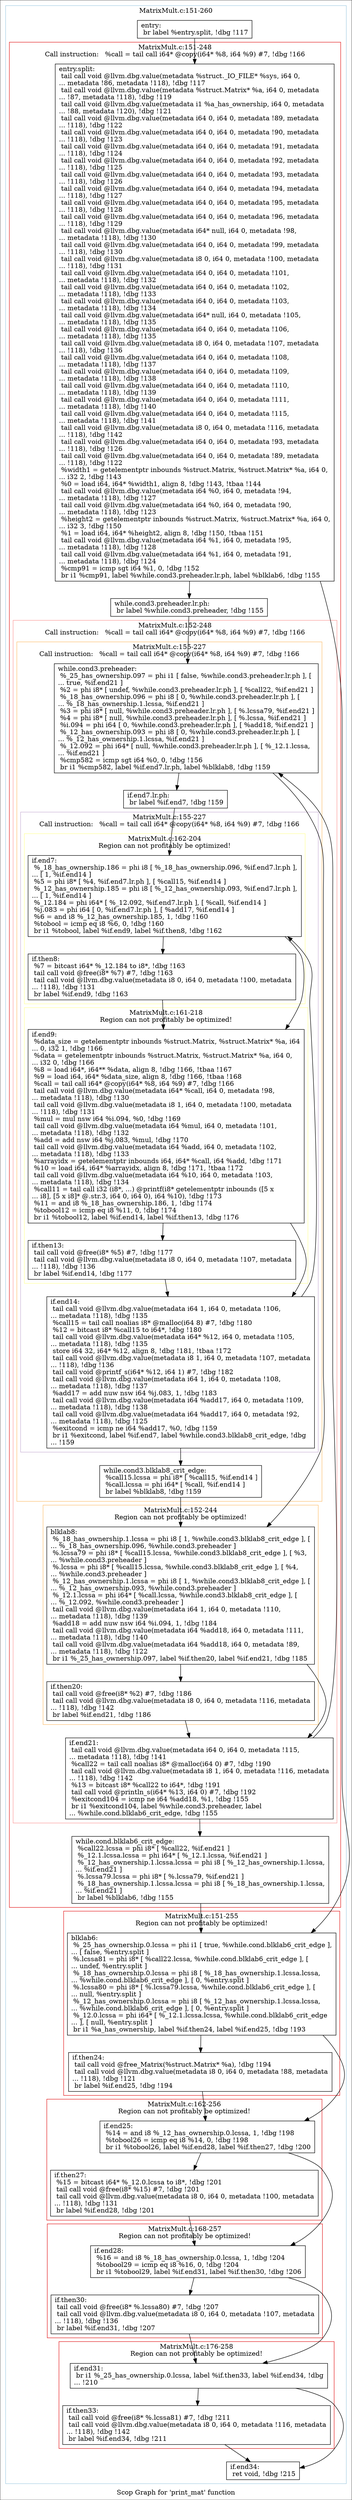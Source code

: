 digraph "Scop Graph for 'print_mat' function" {
	label="Scop Graph for 'print_mat' function";

	Node0xb00fc50 [shape=record,label="{entry:\l  br label %entry.split, !dbg !117\l}"];
	Node0xb00fc50 -> Node0xaffa400;
	Node0xaffa400 [shape=record,label="{entry.split:                                      \l  tail call void @llvm.dbg.value(metadata %struct._IO_FILE* %sys, i64 0,\l... metadata !86, metadata !118), !dbg !117\l  tail call void @llvm.dbg.value(metadata %struct.Matrix* %a, i64 0, metadata\l... !87, metadata !118), !dbg !119\l  tail call void @llvm.dbg.value(metadata i1 %a_has_ownership, i64 0, metadata\l... !88, metadata !120), !dbg !121\l  tail call void @llvm.dbg.value(metadata i64 0, i64 0, metadata !89, metadata\l... !118), !dbg !122\l  tail call void @llvm.dbg.value(metadata i64 0, i64 0, metadata !90, metadata\l... !118), !dbg !123\l  tail call void @llvm.dbg.value(metadata i64 0, i64 0, metadata !91, metadata\l... !118), !dbg !124\l  tail call void @llvm.dbg.value(metadata i64 0, i64 0, metadata !92, metadata\l... !118), !dbg !125\l  tail call void @llvm.dbg.value(metadata i64 0, i64 0, metadata !93, metadata\l... !118), !dbg !126\l  tail call void @llvm.dbg.value(metadata i64 0, i64 0, metadata !94, metadata\l... !118), !dbg !127\l  tail call void @llvm.dbg.value(metadata i64 0, i64 0, metadata !95, metadata\l... !118), !dbg !128\l  tail call void @llvm.dbg.value(metadata i64 0, i64 0, metadata !96, metadata\l... !118), !dbg !129\l  tail call void @llvm.dbg.value(metadata i64* null, i64 0, metadata !98,\l... metadata !118), !dbg !130\l  tail call void @llvm.dbg.value(metadata i64 0, i64 0, metadata !99, metadata\l... !118), !dbg !130\l  tail call void @llvm.dbg.value(metadata i8 0, i64 0, metadata !100, metadata\l... !118), !dbg !131\l  tail call void @llvm.dbg.value(metadata i64 0, i64 0, metadata !101,\l... metadata !118), !dbg !132\l  tail call void @llvm.dbg.value(metadata i64 0, i64 0, metadata !102,\l... metadata !118), !dbg !133\l  tail call void @llvm.dbg.value(metadata i64 0, i64 0, metadata !103,\l... metadata !118), !dbg !134\l  tail call void @llvm.dbg.value(metadata i64* null, i64 0, metadata !105,\l... metadata !118), !dbg !135\l  tail call void @llvm.dbg.value(metadata i64 0, i64 0, metadata !106,\l... metadata !118), !dbg !135\l  tail call void @llvm.dbg.value(metadata i8 0, i64 0, metadata !107, metadata\l... !118), !dbg !136\l  tail call void @llvm.dbg.value(metadata i64 0, i64 0, metadata !108,\l... metadata !118), !dbg !137\l  tail call void @llvm.dbg.value(metadata i64 0, i64 0, metadata !109,\l... metadata !118), !dbg !138\l  tail call void @llvm.dbg.value(metadata i64 0, i64 0, metadata !110,\l... metadata !118), !dbg !139\l  tail call void @llvm.dbg.value(metadata i64 0, i64 0, metadata !111,\l... metadata !118), !dbg !140\l  tail call void @llvm.dbg.value(metadata i64 0, i64 0, metadata !115,\l... metadata !118), !dbg !141\l  tail call void @llvm.dbg.value(metadata i8 0, i64 0, metadata !116, metadata\l... !118), !dbg !142\l  tail call void @llvm.dbg.value(metadata i64 0, i64 0, metadata !93, metadata\l... !118), !dbg !126\l  tail call void @llvm.dbg.value(metadata i64 0, i64 0, metadata !89, metadata\l... !118), !dbg !122\l  %width1 = getelementptr inbounds %struct.Matrix, %struct.Matrix* %a, i64 0,\l... i32 2, !dbg !143\l  %0 = load i64, i64* %width1, align 8, !dbg !143, !tbaa !144\l  tail call void @llvm.dbg.value(metadata i64 %0, i64 0, metadata !94,\l... metadata !118), !dbg !127\l  tail call void @llvm.dbg.value(metadata i64 %0, i64 0, metadata !90,\l... metadata !118), !dbg !123\l  %height2 = getelementptr inbounds %struct.Matrix, %struct.Matrix* %a, i64 0,\l... i32 3, !dbg !150\l  %1 = load i64, i64* %height2, align 8, !dbg !150, !tbaa !151\l  tail call void @llvm.dbg.value(metadata i64 %1, i64 0, metadata !95,\l... metadata !118), !dbg !128\l  tail call void @llvm.dbg.value(metadata i64 %1, i64 0, metadata !91,\l... metadata !118), !dbg !124\l  %cmp91 = icmp sgt i64 %1, 0, !dbg !152\l  br i1 %cmp91, label %while.cond3.preheader.lr.ph, label %blklab6, !dbg !155\l}"];
	Node0xaffa400 -> Node0xb0c8b90;
	Node0xaffa400 -> Node0xaff50e0;
	Node0xb0c8b90 [shape=record,label="{while.cond3.preheader.lr.ph:                      \l  br label %while.cond3.preheader, !dbg !155\l}"];
	Node0xb0c8b90 -> Node0xafe6170;
	Node0xafe6170 [shape=record,label="{while.cond3.preheader:                            \l  %_25_has_ownership.097 = phi i1 [ false, %while.cond3.preheader.lr.ph ], [\l... true, %if.end21 ]\l  %2 = phi i8* [ undef, %while.cond3.preheader.lr.ph ], [ %call22, %if.end21 ]\l  %_18_has_ownership.096 = phi i8 [ 0, %while.cond3.preheader.lr.ph ], [\l... %_18_has_ownership.1.lcssa, %if.end21 ]\l  %3 = phi i8* [ null, %while.cond3.preheader.lr.ph ], [ %.lcssa79, %if.end21 ]\l  %4 = phi i8* [ null, %while.cond3.preheader.lr.ph ], [ %.lcssa, %if.end21 ]\l  %i.094 = phi i64 [ 0, %while.cond3.preheader.lr.ph ], [ %add18, %if.end21 ]\l  %_12_has_ownership.093 = phi i8 [ 0, %while.cond3.preheader.lr.ph ], [\l... %_12_has_ownership.1.lcssa, %if.end21 ]\l  %_12.092 = phi i64* [ null, %while.cond3.preheader.lr.ph ], [ %_12.1.lcssa,\l... %if.end21 ]\l  %cmp582 = icmp sgt i64 %0, 0, !dbg !156\l  br i1 %cmp582, label %if.end7.lr.ph, label %blklab8, !dbg !159\l}"];
	Node0xafe6170 -> Node0xb01f130;
	Node0xafe6170 -> Node0xb072e50;
	Node0xb01f130 [shape=record,label="{if.end7.lr.ph:                                    \l  br label %if.end7, !dbg !159\l}"];
	Node0xb01f130 -> Node0xb073f90;
	Node0xb073f90 [shape=record,label="{if.end7:                                          \l  %_18_has_ownership.186 = phi i8 [ %_18_has_ownership.096, %if.end7.lr.ph ],\l... [ 1, %if.end14 ]\l  %5 = phi i8* [ %4, %if.end7.lr.ph ], [ %call15, %if.end14 ]\l  %_12_has_ownership.185 = phi i8 [ %_12_has_ownership.093, %if.end7.lr.ph ],\l... [ 1, %if.end14 ]\l  %_12.184 = phi i64* [ %_12.092, %if.end7.lr.ph ], [ %call, %if.end14 ]\l  %j.083 = phi i64 [ 0, %if.end7.lr.ph ], [ %add17, %if.end14 ]\l  %6 = and i8 %_12_has_ownership.185, 1, !dbg !160\l  %tobool = icmp eq i8 %6, 0, !dbg !160\l  br i1 %tobool, label %if.end9, label %if.then8, !dbg !162\l}"];
	Node0xb073f90 -> Node0xb017710;
	Node0xb073f90 -> Node0xb098ac0;
	Node0xb017710 [shape=record,label="{if.end9:                                          \l  %data_size = getelementptr inbounds %struct.Matrix, %struct.Matrix* %a, i64\l... 0, i32 1, !dbg !166\l  %data = getelementptr inbounds %struct.Matrix, %struct.Matrix* %a, i64 0,\l... i32 0, !dbg !166\l  %8 = load i64*, i64** %data, align 8, !dbg !166, !tbaa !167\l  %9 = load i64, i64* %data_size, align 8, !dbg !166, !tbaa !168\l  %call = tail call i64* @copy(i64* %8, i64 %9) #7, !dbg !166\l  tail call void @llvm.dbg.value(metadata i64* %call, i64 0, metadata !98,\l... metadata !118), !dbg !130\l  tail call void @llvm.dbg.value(metadata i8 1, i64 0, metadata !100, metadata\l... !118), !dbg !131\l  %mul = mul nsw i64 %i.094, %0, !dbg !169\l  tail call void @llvm.dbg.value(metadata i64 %mul, i64 0, metadata !101,\l... metadata !118), !dbg !132\l  %add = add nsw i64 %j.083, %mul, !dbg !170\l  tail call void @llvm.dbg.value(metadata i64 %add, i64 0, metadata !102,\l... metadata !118), !dbg !133\l  %arrayidx = getelementptr inbounds i64, i64* %call, i64 %add, !dbg !171\l  %10 = load i64, i64* %arrayidx, align 8, !dbg !171, !tbaa !172\l  tail call void @llvm.dbg.value(metadata i64 %10, i64 0, metadata !103,\l... metadata !118), !dbg !134\l  %call11 = tail call i32 (i8*, ...) @printf(i8* getelementptr inbounds ([5 x\l... i8], [5 x i8]* @.str.3, i64 0, i64 0), i64 %10), !dbg !173\l  %11 = and i8 %_18_has_ownership.186, 1, !dbg !174\l  %tobool12 = icmp eq i8 %11, 0, !dbg !174\l  br i1 %tobool12, label %if.end14, label %if.then13, !dbg !176\l}"];
	Node0xb017710 -> Node0xb018440;
	Node0xb017710 -> Node0xb030600;
	Node0xb018440 [shape=record,label="{if.end14:                                         \l  tail call void @llvm.dbg.value(metadata i64 1, i64 0, metadata !106,\l... metadata !118), !dbg !135\l  %call15 = tail call noalias i8* @malloc(i64 8) #7, !dbg !180\l  %12 = bitcast i8* %call15 to i64*, !dbg !180\l  tail call void @llvm.dbg.value(metadata i64* %12, i64 0, metadata !105,\l... metadata !118), !dbg !135\l  store i64 32, i64* %12, align 8, !dbg !181, !tbaa !172\l  tail call void @llvm.dbg.value(metadata i8 1, i64 0, metadata !107, metadata\l... !118), !dbg !136\l  tail call void @printf_s(i64* %12, i64 1) #7, !dbg !182\l  tail call void @llvm.dbg.value(metadata i64 1, i64 0, metadata !108,\l... metadata !118), !dbg !137\l  %add17 = add nuw nsw i64 %j.083, 1, !dbg !183\l  tail call void @llvm.dbg.value(metadata i64 %add17, i64 0, metadata !109,\l... metadata !118), !dbg !138\l  tail call void @llvm.dbg.value(metadata i64 %add17, i64 0, metadata !92,\l... metadata !118), !dbg !125\l  %exitcond = icmp ne i64 %add17, %0, !dbg !159\l  br i1 %exitcond, label %if.end7, label %while.cond3.blklab8_crit_edge, !dbg\l... !159\l}"];
	Node0xb018440 -> Node0xb073f90[constraint=false];
	Node0xb018440 -> Node0xb05acc0;
	Node0xb05acc0 [shape=record,label="{while.cond3.blklab8_crit_edge:                    \l  %call15.lcssa = phi i8* [ %call15, %if.end14 ]\l  %call.lcssa = phi i64* [ %call, %if.end14 ]\l  br label %blklab8, !dbg !159\l}"];
	Node0xb05acc0 -> Node0xb072e50;
	Node0xb072e50 [shape=record,label="{blklab8:                                          \l  %_18_has_ownership.1.lcssa = phi i8 [ 1, %while.cond3.blklab8_crit_edge ], [\l... %_18_has_ownership.096, %while.cond3.preheader ]\l  %.lcssa79 = phi i8* [ %call15.lcssa, %while.cond3.blklab8_crit_edge ], [ %3,\l... %while.cond3.preheader ]\l  %.lcssa = phi i8* [ %call15.lcssa, %while.cond3.blklab8_crit_edge ], [ %4,\l... %while.cond3.preheader ]\l  %_12_has_ownership.1.lcssa = phi i8 [ 1, %while.cond3.blklab8_crit_edge ], [\l... %_12_has_ownership.093, %while.cond3.preheader ]\l  %_12.1.lcssa = phi i64* [ %call.lcssa, %while.cond3.blklab8_crit_edge ], [\l... %_12.092, %while.cond3.preheader ]\l  tail call void @llvm.dbg.value(metadata i64 1, i64 0, metadata !110,\l... metadata !118), !dbg !139\l  %add18 = add nuw nsw i64 %i.094, 1, !dbg !184\l  tail call void @llvm.dbg.value(metadata i64 %add18, i64 0, metadata !111,\l... metadata !118), !dbg !140\l  tail call void @llvm.dbg.value(metadata i64 %add18, i64 0, metadata !89,\l... metadata !118), !dbg !122\l  br i1 %_25_has_ownership.097, label %if.then20, label %if.end21, !dbg !185\l}"];
	Node0xb072e50 -> Node0xb072fe0;
	Node0xb072e50 -> Node0xb018020;
	Node0xb072fe0 [shape=record,label="{if.then20:                                        \l  tail call void @free(i8* %2) #7, !dbg !186\l  tail call void @llvm.dbg.value(metadata i8 0, i64 0, metadata !116, metadata\l... !118), !dbg !142\l  br label %if.end21, !dbg !186\l}"];
	Node0xb072fe0 -> Node0xb018020;
	Node0xb018020 [shape=record,label="{if.end21:                                         \l  tail call void @llvm.dbg.value(metadata i64 0, i64 0, metadata !115,\l... metadata !118), !dbg !141\l  %call22 = tail call noalias i8* @malloc(i64 0) #7, !dbg !190\l  tail call void @llvm.dbg.value(metadata i8 1, i64 0, metadata !116, metadata\l... !118), !dbg !142\l  %13 = bitcast i8* %call22 to i64*, !dbg !191\l  tail call void @println_s(i64* %13, i64 0) #7, !dbg !192\l  %exitcond104 = icmp ne i64 %add18, %1, !dbg !155\l  br i1 %exitcond104, label %while.cond3.preheader, label\l... %while.cond.blklab6_crit_edge, !dbg !155\l}"];
	Node0xb018020 -> Node0xafe6170[constraint=false];
	Node0xb018020 -> Node0xb036c00;
	Node0xb036c00 [shape=record,label="{while.cond.blklab6_crit_edge:                     \l  %call22.lcssa = phi i8* [ %call22, %if.end21 ]\l  %_12.1.lcssa.lcssa = phi i64* [ %_12.1.lcssa, %if.end21 ]\l  %_12_has_ownership.1.lcssa.lcssa = phi i8 [ %_12_has_ownership.1.lcssa,\l... %if.end21 ]\l  %.lcssa79.lcssa = phi i8* [ %.lcssa79, %if.end21 ]\l  %_18_has_ownership.1.lcssa.lcssa = phi i8 [ %_18_has_ownership.1.lcssa,\l... %if.end21 ]\l  br label %blklab6, !dbg !155\l}"];
	Node0xb036c00 -> Node0xaff50e0;
	Node0xaff50e0 [shape=record,label="{blklab6:                                          \l  %_25_has_ownership.0.lcssa = phi i1 [ true, %while.cond.blklab6_crit_edge ],\l... [ false, %entry.split ]\l  %.lcssa81 = phi i8* [ %call22.lcssa, %while.cond.blklab6_crit_edge ], [\l... undef, %entry.split ]\l  %_18_has_ownership.0.lcssa = phi i8 [ %_18_has_ownership.1.lcssa.lcssa,\l... %while.cond.blklab6_crit_edge ], [ 0, %entry.split ]\l  %.lcssa80 = phi i8* [ %.lcssa79.lcssa, %while.cond.blklab6_crit_edge ], [\l... null, %entry.split ]\l  %_12_has_ownership.0.lcssa = phi i8 [ %_12_has_ownership.1.lcssa.lcssa,\l... %while.cond.blklab6_crit_edge ], [ 0, %entry.split ]\l  %_12.0.lcssa = phi i64* [ %_12.1.lcssa.lcssa, %while.cond.blklab6_crit_edge\l... ], [ null, %entry.split ]\l  br i1 %a_has_ownership, label %if.then24, label %if.end25, !dbg !193\l}"];
	Node0xaff50e0 -> Node0xb0bbcd0;
	Node0xaff50e0 -> Node0xb060c10;
	Node0xb0bbcd0 [shape=record,label="{if.then24:                                        \l  tail call void @free_Matrix(%struct.Matrix* %a), !dbg !194\l  tail call void @llvm.dbg.value(metadata i8 0, i64 0, metadata !88, metadata\l... !118), !dbg !121\l  br label %if.end25, !dbg !194\l}"];
	Node0xb0bbcd0 -> Node0xb060c10;
	Node0xb060c10 [shape=record,label="{if.end25:                                         \l  %14 = and i8 %_12_has_ownership.0.lcssa, 1, !dbg !198\l  %tobool26 = icmp eq i8 %14, 0, !dbg !198\l  br i1 %tobool26, label %if.end28, label %if.then27, !dbg !200\l}"];
	Node0xb060c10 -> Node0xafe5490;
	Node0xb060c10 -> Node0xb025ed0;
	Node0xafe5490 [shape=record,label="{if.end28:                                         \l  %16 = and i8 %_18_has_ownership.0.lcssa, 1, !dbg !204\l  %tobool29 = icmp eq i8 %16, 0, !dbg !204\l  br i1 %tobool29, label %if.end31, label %if.then30, !dbg !206\l}"];
	Node0xafe5490 -> Node0xb0992b0;
	Node0xafe5490 -> Node0xb009160;
	Node0xb0992b0 [shape=record,label="{if.end31:                                         \l  br i1 %_25_has_ownership.0.lcssa, label %if.then33, label %if.end34, !dbg\l... !210\l}"];
	Node0xb0992b0 -> Node0xb0496c0;
	Node0xb0992b0 -> Node0xaffb0d0;
	Node0xb0496c0 [shape=record,label="{if.then33:                                        \l  tail call void @free(i8* %.lcssa81) #7, !dbg !211\l  tail call void @llvm.dbg.value(metadata i8 0, i64 0, metadata !116, metadata\l... !118), !dbg !142\l  br label %if.end34, !dbg !211\l}"];
	Node0xb0496c0 -> Node0xaffb0d0;
	Node0xaffb0d0 [shape=record,label="{if.end34:                                         \l  ret void, !dbg !215\l}"];
	Node0xb009160 [shape=record,label="{if.then30:                                        \l  tail call void @free(i8* %.lcssa80) #7, !dbg !207\l  tail call void @llvm.dbg.value(metadata i8 0, i64 0, metadata !107, metadata\l... !118), !dbg !136\l  br label %if.end31, !dbg !207\l}"];
	Node0xb009160 -> Node0xb0992b0;
	Node0xb025ed0 [shape=record,label="{if.then27:                                        \l  %15 = bitcast i64* %_12.0.lcssa to i8*, !dbg !201\l  tail call void @free(i8* %15) #7, !dbg !201\l  tail call void @llvm.dbg.value(metadata i8 0, i64 0, metadata !100, metadata\l... !118), !dbg !131\l  br label %if.end28, !dbg !201\l}"];
	Node0xb025ed0 -> Node0xafe5490;
	Node0xb030600 [shape=record,label="{if.then13:                                        \l  tail call void @free(i8* %5) #7, !dbg !177\l  tail call void @llvm.dbg.value(metadata i8 0, i64 0, metadata !107, metadata\l... !118), !dbg !136\l  br label %if.end14, !dbg !177\l}"];
	Node0xb030600 -> Node0xb018440;
	Node0xb098ac0 [shape=record,label="{if.then8:                                         \l  %7 = bitcast i64* %_12.184 to i8*, !dbg !163\l  tail call void @free(i8* %7) #7, !dbg !163\l  tail call void @llvm.dbg.value(metadata i8 0, i64 0, metadata !100, metadata\l... !118), !dbg !131\l  br label %if.end9, !dbg !163\l}"];
	Node0xb098ac0 -> Node0xb017710;
	colorscheme = "paired12"
        subgraph cluster_0xb05cb30 {
          label = "MatrixMult.c:151-260
";
          style = solid;
          color = 1
          subgraph cluster_0xb013800 {
            label = "MatrixMult.c:151-248
Call instruction:   %call = tail call i64* @copy(i64* %8, i64 %9) #7, !dbg !166";
            style = solid;
            color = 6
            subgraph cluster_0xb0b7240 {
              label = "MatrixMult.c:152-248
Call instruction:   %call = tail call i64* @copy(i64* %8, i64 %9) #7, !dbg !166";
              style = solid;
              color = 5
              subgraph cluster_0xaffe050 {
                label = "MatrixMult.c:155-227
Call instruction:   %call = tail call i64* @copy(i64* %8, i64 %9) #7, !dbg !166";
                style = solid;
                color = 7
                subgraph cluster_0xb072b30 {
                  label = "MatrixMult.c:155-227
Call instruction:   %call = tail call i64* @copy(i64* %8, i64 %9) #7, !dbg !166";
                  style = solid;
                  color = 9
                  subgraph cluster_0xb0b34c0 {
                    label = "MatrixMult.c:162-204
Region can not profitably be optimized!";
                    style = solid;
                    color = 11
                    Node0xb073f90;
                    Node0xb098ac0;
                  }
                  subgraph cluster_0xb05a7b0 {
                    label = "MatrixMult.c:161-218
Region can not profitably be optimized!";
                    style = solid;
                    color = 11
                    Node0xb017710;
                    Node0xb030600;
                  }
                  Node0xb018440;
                }
                Node0xafe6170;
                Node0xb01f130;
                Node0xb05acc0;
              }
              subgraph cluster_0xb0596d0 {
                label = "MatrixMult.c:152-244
Region can not profitably be optimized!";
                style = solid;
                color = 7
                Node0xb072e50;
                Node0xb072fe0;
              }
              Node0xb018020;
            }
            Node0xaffa400;
            Node0xb0c8b90;
            Node0xb036c00;
          }
          subgraph cluster_0xb0bae60 {
            label = "MatrixMult.c:151-255
Region can not profitably be optimized!";
            style = solid;
            color = 6
            Node0xaff50e0;
            Node0xb0bbcd0;
          }
          subgraph cluster_0xb0519d0 {
            label = "MatrixMult.c:162-256
Region can not profitably be optimized!";
            style = solid;
            color = 6
            Node0xb060c10;
            Node0xb025ed0;
          }
          subgraph cluster_0xb0b7df0 {
            label = "MatrixMult.c:168-257
Region can not profitably be optimized!";
            style = solid;
            color = 6
            Node0xafe5490;
            Node0xb009160;
          }
          subgraph cluster_0xb05a6a0 {
            label = "MatrixMult.c:176-258
Region can not profitably be optimized!";
            style = solid;
            color = 6
            Node0xb0992b0;
            Node0xb0496c0;
          }
          Node0xb00fc50;
          Node0xaffb0d0;
        }
}
